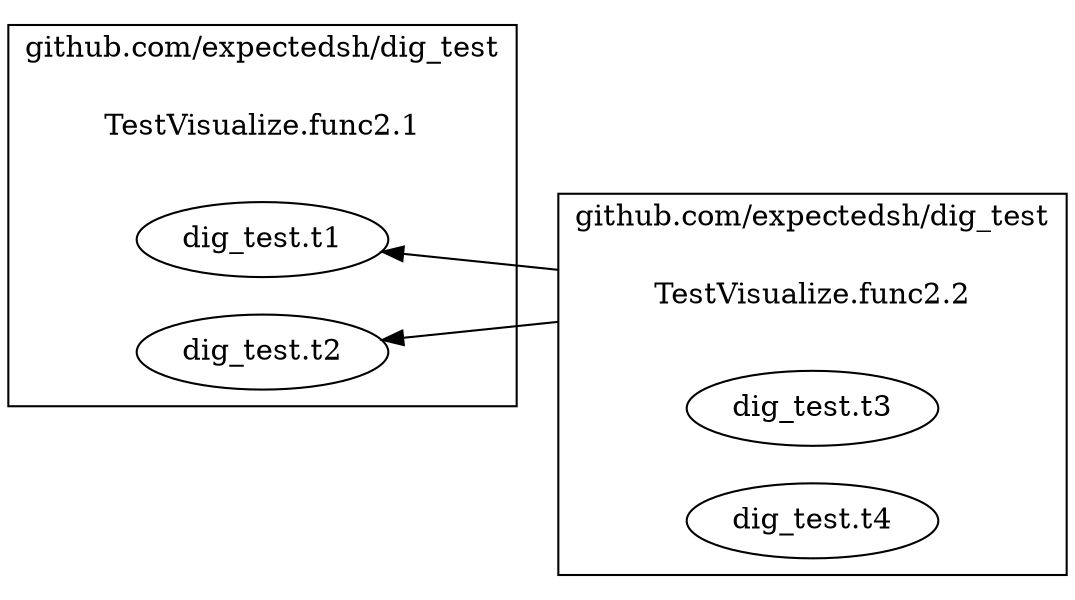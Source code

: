 digraph {
	rankdir=RL;
	graph [compound=true];
	
		subgraph cluster_0 {
			label = "github.com/expectedsh/dig_test";
			constructor_0 [shape=plaintext label="TestVisualize.func2.1"];
			
			"dig_test.t1" [label=<dig_test.t1>];
			"dig_test.t2" [label=<dig_test.t2>];
			
		}
		
		
		subgraph cluster_1 {
			label = "github.com/expectedsh/dig_test";
			constructor_1 [shape=plaintext label="TestVisualize.func2.2"];
			
			"dig_test.t3" [label=<dig_test.t3>];
			"dig_test.t4" [label=<dig_test.t4>];
			
		}
		
			constructor_1 -> "dig_test.t1" [ltail=cluster_1];
		
			constructor_1 -> "dig_test.t2" [ltail=cluster_1];
		
		
	
}
